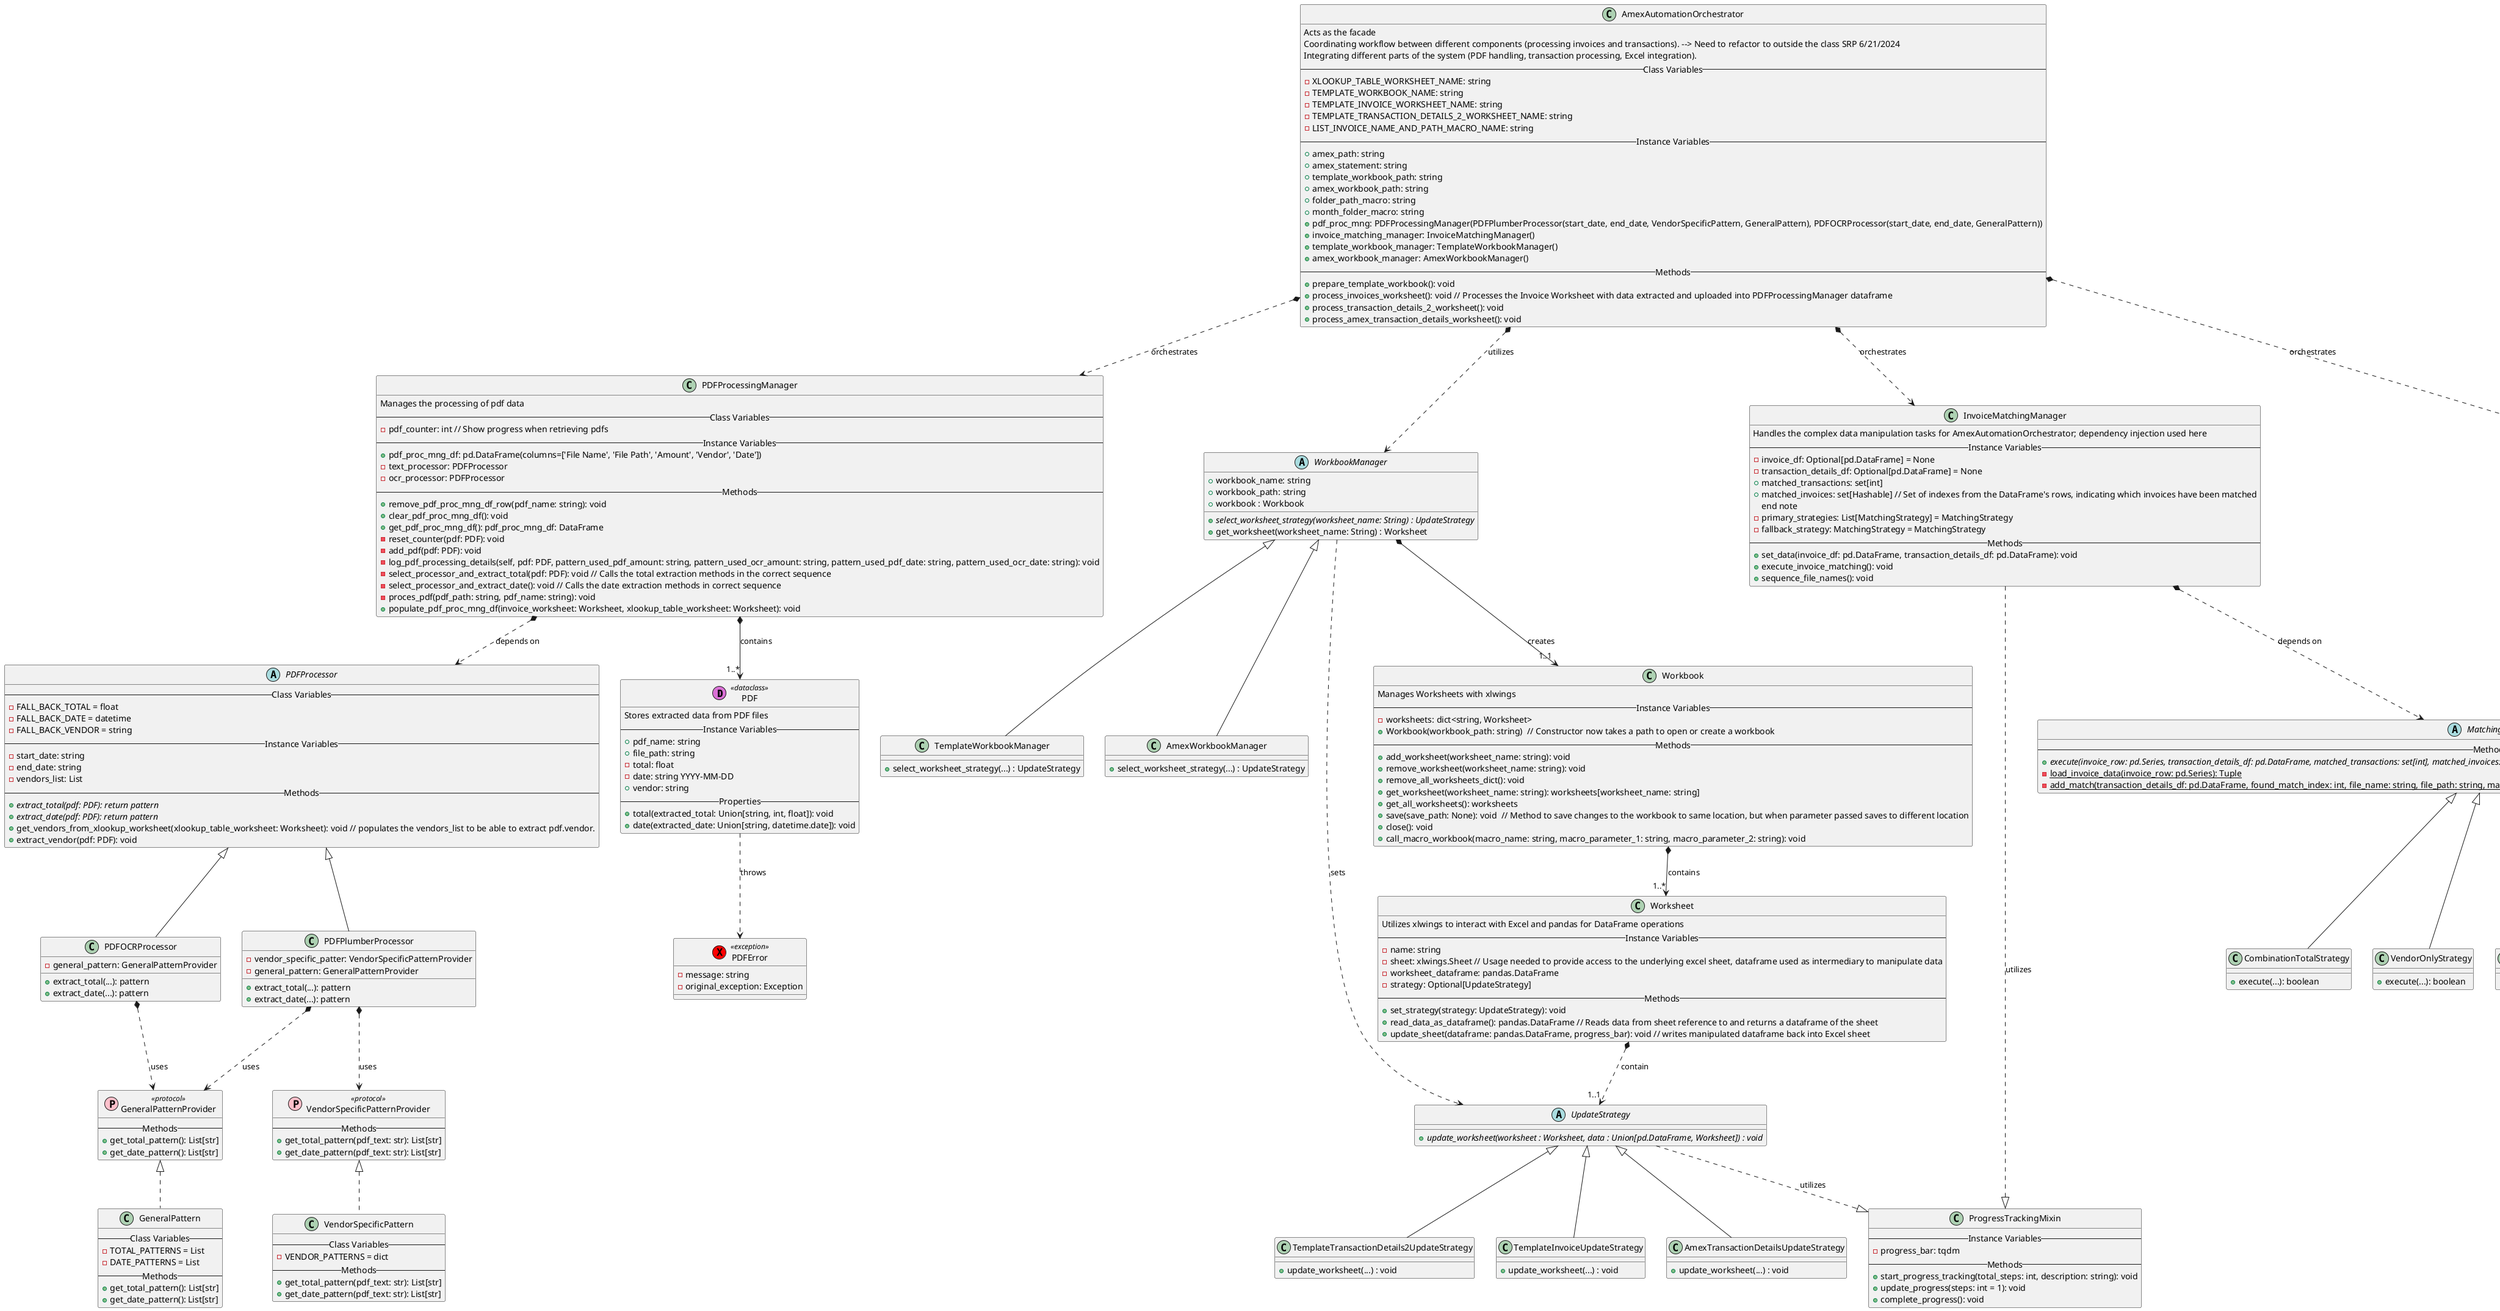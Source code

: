 @startuml
'https://plantuml.com/class-diagram

class PDF <<(D, orchid) dataclass>> {
    Stores extracted data from PDF files
    -- Instance Variables --
    + pdf_name: string
    + file_path: string
    - total: float
    - date: string YYYY-MM-DD
    + vendor: string
    -- Properties--
    + total(extracted_total: Union[string, int, float]): void
    + date(extracted_date: Union[string, datetime.date]): void
}

class PDFError <<(X, red) exception>> {
    -message: string
    -original_exception: Exception
}

class PDFProcessingManager {
    Manages the processing of pdf data
    -- Class Variables --
    - pdf_counter: int // Show progress when retrieving pdfs
    -- Instance Variables --
    + pdf_proc_mng_df: pd.DataFrame(columns=['File Name', 'File Path', 'Amount', 'Vendor', 'Date'])
    - text_processor: PDFProcessor
    - ocr_processor: PDFProcessor
    -- Methods --
    + remove_pdf_proc_mng_df_row(pdf_name: string): void
    + clear_pdf_proc_mng_df(): void
    + get_pdf_proc_mng_df(): pdf_proc_mng_df: DataFrame
    - reset_counter(pdf: PDF): void
    - add_pdf(pdf: PDF): void
    - log_pdf_processing_details(self, pdf: PDF, pattern_used_pdf_amount: string, pattern_used_ocr_amount: string, pattern_used_pdf_date: string, pattern_used_ocr_date: string): void
    - select_processor_and_extract_total(pdf: PDF): void // Calls the total extraction methods in the correct sequence
    - select_processor_and_extract_date(): void // Calls the date extraction methods in correct sequence
    - proces_pdf(pdf_path: string, pdf_name: string): void
    + populate_pdf_proc_mng_df(invoice_worksheet: Worksheet, xlookup_table_worksheet: Worksheet): void
}

abstract PDFProcessor {
    -- Class Variables --
    - FALL_BACK_TOTAL = float
    - FALL_BACK_DATE = datetime
    - FALL_BACK_VENDOR = string
    -- Instance Variables --
    - start_date: string
    - end_date: string
    - vendors_list: List
    -- Methods --
    + {abstract} extract_total(pdf: PDF): return pattern
    + {abstract} extract_date(pdf: PDF): return pattern
    + get_vendors_from_xlookup_worksheet(xlookup_table_worksheet: Worksheet): void // populates the vendors_list to be able to extract pdf.vendor.
    + extract_vendor(pdf: PDF): void
}

class PDFPlumberProcessor extends PDFProcessor{
    - vendor_specific_patter: VendorSpecificPatternProvider
    - general_pattern: GeneralPatternProvider
    + extract_total(...): pattern
    + extract_date(...): pattern
}

class PDFOCRProcessor extends PDFProcessor{
    - general_pattern: GeneralPatternProvider
    + extract_total(...): pattern
    + extract_date(...): pattern
}

class GeneralPatternProvider <<(P, pink) protocol >> {
    --Methods--
    + get_total_pattern(): List[str]
    + get_date_pattern(): List[str]
}

class VendorSpecificPatternProvider <<(P, pink) protocol >> {
    --Methods--
    + get_total_pattern(pdf_text: str): List[str]
    + get_date_pattern(pdf_text: str): List[str]
}

class GeneralPattern implements GeneralPatternProvider {
    --Class Variables--
    - TOTAL_PATTERNS = List
    - DATE_PATTERNS = List
    --Methods--
    + get_total_pattern(): List[str]
    + get_date_pattern(): List[str]
}

class VendorSpecificPattern implements VendorSpecificPatternProvider {
    --Class Variables--
    - VENDOR_PATTERNS = dict
    --Methods--
    + get_total_pattern(pdf_text: str): List[str]
    + get_date_pattern(pdf_text: str): List[str]
}

class Worksheet {
    Utilizes xlwings to interact with Excel and pandas for DataFrame operations
    -- Instance Variables --
    - name: string
    - sheet: xlwings.Sheet // Usage needed to provide access to the underlying excel sheet, dataframe used as intermediary to manipulate data
    - worksheet_dataframe: pandas.DataFrame
    - strategy: Optional[UpdateStrategy]
    -- Methods --
    + set_strategy(strategy: UpdateStrategy): void
    + read_data_as_dataframe(): pandas.DataFrame // Reads data from sheet reference to and returns a dataframe of the sheet
    + update_sheet(dataframe: pandas.DataFrame, progress_bar): void // writes manipulated dataframe back into Excel sheet
}

class Workbook {
    Manages Worksheets with xlwings
    -- Instance Variables --
    - worksheets: dict<string, Worksheet>
    + Workbook(workbook_path: string)  // Constructor now takes a path to open or create a workbook
    -- Methods --
    + add_worksheet(worksheet_name: string): void
    + remove_worksheet(worksheet_name: string): void
    + remove_all_worksheets_dict(): void
    + get_worksheet(worksheet_name: string): worksheets[worksheet_name: string]
    + get_all_worksheets(): worksheets
    + save(save_path: None): void  // Method to save changes to the workbook to same location, but when parameter passed saves to different location
    + close(): void
    + call_macro_workbook(macro_name: string, macro_parameter_1: string, macro_parameter_2: string): void
}

abstract WorkbookManager {
    + workbook_name: string
    + workbook_path: string
    + workbook : Workbook
    + {abstract} select_worksheet_strategy(worksheet_name: String) : UpdateStrategy
    + get_worksheet(worksheet_name: String) : Worksheet
}

class TemplateWorkbookManager extends WorkbookManager{
    + select_worksheet_strategy(...) : UpdateStrategy
}

class AmexWorkbookManager extends WorkbookManager{
    + select_worksheet_strategy(...) : UpdateStrategy
}

abstract UpdateStrategy {
    + {abstract} update_worksheet(worksheet : Worksheet, data : Union[pd.DataFrame, Worksheet]) : void
}

class TemplateTransactionDetails2UpdateStrategy extends UpdateStrategy{
    + update_worksheet(...) : void
}

class TemplateInvoiceUpdateStrategy extends UpdateStrategy{
    + update_worksheet(...) : void
}

class AmexTransactionDetailsUpdateStrategy extends UpdateStrategy{
    + update_worksheet(...) : void
}


class InvoiceMatchingManager {
   Handles the complex data manipulation tasks for AmexAutomationOrchestrator; dependency injection used here
   -- Instance Variables --
   - invoice_df: Optional[pd.DataFrame] = None
   - transaction_details_df: Optional[pd.DataFrame] = None
   + matched_transactions: set[int]
   + matched_invoices: set[Hashable] // Set of indexes from the DataFrame's rows, indicating which invoices have been matched
   end note
   - primary_strategies: List[MatchingStrategy] = MatchingStrategy
   - fallback_strategy: MatchingStrategy = MatchingStrategy
   -- Methods --
   + set_data(invoice_df: pd.DataFrame, transaction_details_df: pd.DataFrame): void
   + execute_invoice_matching(): void
   + sequence_file_names(): void
}

abstract MatchingStrategy {
    -- Methods --
    + {abstract} execute(invoice_row: pd.Series, transaction_details_df: pd.DataFrame, matched_transactions: set[int], matched_invoices: set[Hashable]): boolean
    - {static} load_invoice_data(invoice_row: pd.Series): Tuple
    - {static} add_match(transaction_details_df: pd.DataFrame, found_match_index: int, file_name: string, file_path: string, match_type: string, matched_transactions: set[int], matched_invoices: set[Hashable], invoice_row_index: int): void
}

class ExactAmountDateStrategy extends MatchingStrategy{
    + execute(...): boolean
}

class ExactAmountAndExcludeDateStrategy extends MatchingStrategy{
    + execute(...): boolean
}

class CombinationTotalStrategy extends MatchingStrategy{
    + execute(...): boolean
}

class VendorOnlyStrategy extends MatchingStrategy{
    + execute(...): boolean
}

class AmexAutomationOrchestrator {
    Acts as the facade
    Coordinating workflow between different components (processing invoices and transactions). --> Need to refactor to outside the class SRP 6/21/2024
    Integrating different parts of the system (PDF handling, transaction processing, Excel integration).
    -- Class Variables --
    - XLOOKUP_TABLE_WORKSHEET_NAME: string
    - TEMPLATE_WORKBOOK_NAME: string
    - TEMPLATE_INVOICE_WORKSHEET_NAME: string
    - TEMPLATE_TRANSACTION_DETAILS_2_WORKSHEET_NAME: string
    - LIST_INVOICE_NAME_AND_PATH_MACRO_NAME: string
    -- Instance Variables --
'    + workbooks_dict: dict<string, Workbook>
    + amex_path: string
    + amex_statement: string
    + template_workbook_path: string
    + amex_workbook_path: string
    + folder_path_macro: string
    + month_folder_macro: string
    + pdf_proc_mng: PDFProcessingManager(PDFPlumberProcessor(start_date, end_date, VendorSpecificPattern, GeneralPattern), PDFOCRProcessor(start_date, end_date, GeneralPattern))
    + invoice_matching_manager: InvoiceMatchingManager()
    + template_workbook_manager: TemplateWorkbookManager()
    + amex_workbook_manager: AmexWorkbookManager()
    -- Methods --
    + prepare_template_workbook(): void
    + process_invoices_worksheet(): void // Processes the Invoice Worksheet with data extracted and uploaded into PDFProcessingManager dataframe
    + process_transaction_details_2_worksheet(): void
    + process_amex_transaction_details_worksheet(): void
}

class ProgressTrackingMixin {
    -- Instance Variables --
    - progress_bar: tqdm
    -- Methods --
    + start_progress_tracking(total_steps: int, description: string): void
    + update_progress(steps: int = 1): void
    + complete_progress(): void
}

class MondayBoard <<(D, orchid), dataclass_json>> {

}

class DataFrameAdapter {

}


Workbook *--> "1..*" Worksheet : contains

PDF ..> PDFError : throws

PDFProcessingManager *--> "1..*" PDF : contains
PDFProcessingManager *..> PDFProcessor : depends on

AmexAutomationOrchestrator *..> InvoiceMatchingManager : orchestrates
AmexAutomationOrchestrator *..> WorkbookManager : utilizes
AmexAutomationOrchestrator *..> PDFProcessingManager : orchestrates
AmexAutomationOrchestrator *..> DataFrameAdapter : orchestrates

InvoiceMatchingManager ..|> ProgressTrackingMixin : utilizes
InvoiceMatchingManager *..> MatchingStrategy : depends on

UpdateStrategy ..|> ProgressTrackingMixin : utilizes

Worksheet *..> "1..1" UpdateStrategy : contain

WorkbookManager *--> "1..1" Workbook : creates
WorkbookManager ..> UpdateStrategy : sets

PDFPlumberProcessor *..> VendorSpecificPatternProvider: uses
PDFPlumberProcessor *..> GeneralPatternProvider: uses
PDFOCRProcessor *..> GeneralPatternProvider: uses

DataFrameAdapter *..> MondayBoard : utilizes

@enduml
